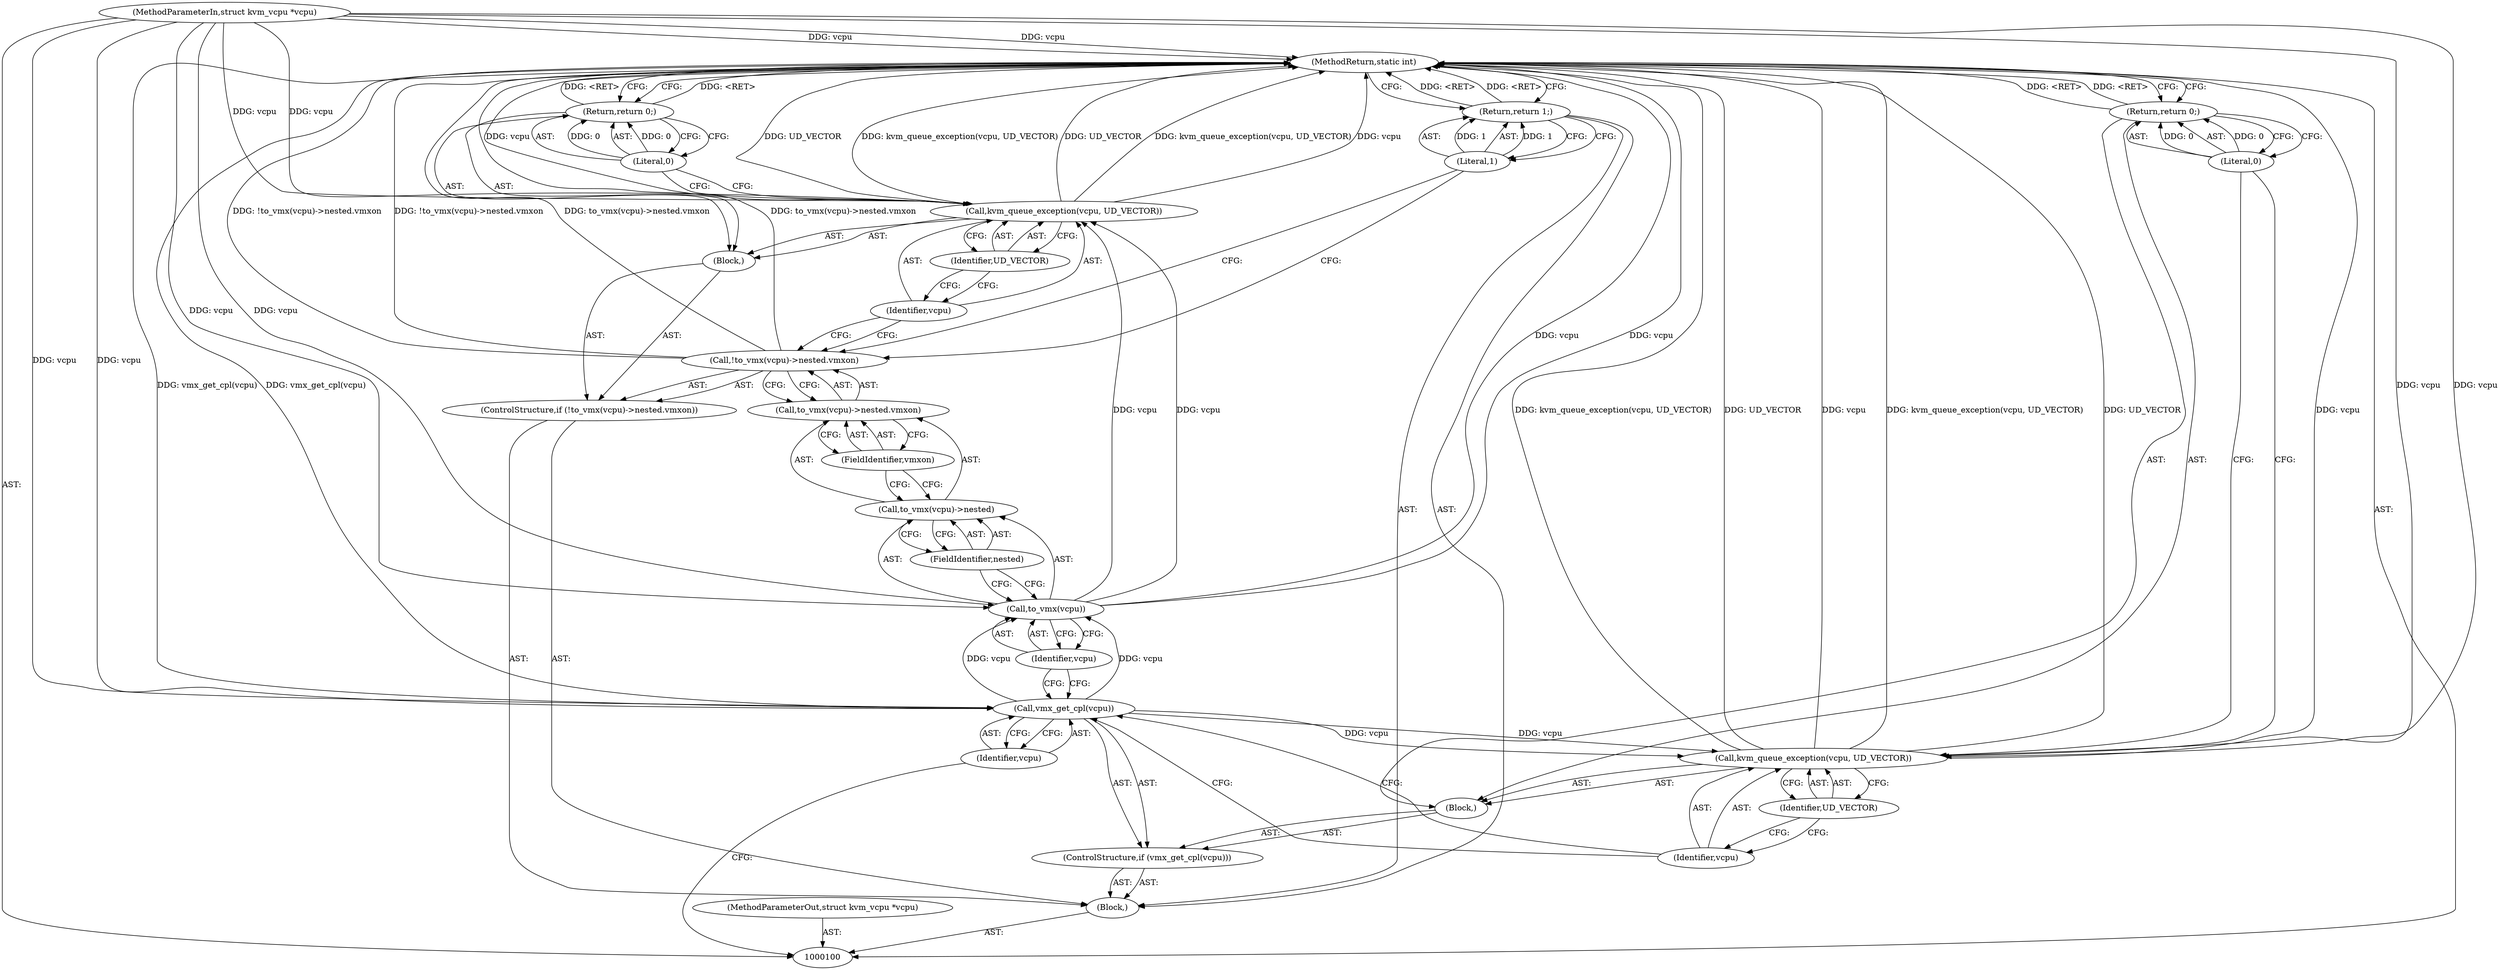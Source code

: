 digraph "0_linux_727ba748e110b4de50d142edca9d6a9b7e6111d8_2" {
"1000128" [label="(MethodReturn,static int)"];
"1000101" [label="(MethodParameterIn,struct kvm_vcpu *vcpu)"];
"1000162" [label="(MethodParameterOut,struct kvm_vcpu *vcpu)"];
"1000125" [label="(Literal,0)"];
"1000124" [label="(Return,return 0;)"];
"1000126" [label="(Return,return 1;)"];
"1000127" [label="(Literal,1)"];
"1000102" [label="(Block,)"];
"1000103" [label="(ControlStructure,if (vmx_get_cpl(vcpu)))"];
"1000105" [label="(Identifier,vcpu)"];
"1000106" [label="(Block,)"];
"1000104" [label="(Call,vmx_get_cpl(vcpu))"];
"1000107" [label="(Call,kvm_queue_exception(vcpu, UD_VECTOR))"];
"1000108" [label="(Identifier,vcpu)"];
"1000109" [label="(Identifier,UD_VECTOR)"];
"1000110" [label="(Return,return 0;)"];
"1000111" [label="(Literal,0)"];
"1000117" [label="(Identifier,vcpu)"];
"1000112" [label="(ControlStructure,if (!to_vmx(vcpu)->nested.vmxon))"];
"1000118" [label="(FieldIdentifier,nested)"];
"1000119" [label="(FieldIdentifier,vmxon)"];
"1000120" [label="(Block,)"];
"1000113" [label="(Call,!to_vmx(vcpu)->nested.vmxon)"];
"1000114" [label="(Call,to_vmx(vcpu)->nested.vmxon)"];
"1000115" [label="(Call,to_vmx(vcpu)->nested)"];
"1000116" [label="(Call,to_vmx(vcpu))"];
"1000122" [label="(Identifier,vcpu)"];
"1000123" [label="(Identifier,UD_VECTOR)"];
"1000121" [label="(Call,kvm_queue_exception(vcpu, UD_VECTOR))"];
"1000128" -> "1000100"  [label="AST: "];
"1000128" -> "1000110"  [label="CFG: "];
"1000128" -> "1000124"  [label="CFG: "];
"1000128" -> "1000126"  [label="CFG: "];
"1000116" -> "1000128"  [label="DDG: vcpu"];
"1000107" -> "1000128"  [label="DDG: vcpu"];
"1000107" -> "1000128"  [label="DDG: kvm_queue_exception(vcpu, UD_VECTOR)"];
"1000107" -> "1000128"  [label="DDG: UD_VECTOR"];
"1000104" -> "1000128"  [label="DDG: vmx_get_cpl(vcpu)"];
"1000113" -> "1000128"  [label="DDG: to_vmx(vcpu)->nested.vmxon"];
"1000113" -> "1000128"  [label="DDG: !to_vmx(vcpu)->nested.vmxon"];
"1000121" -> "1000128"  [label="DDG: UD_VECTOR"];
"1000121" -> "1000128"  [label="DDG: kvm_queue_exception(vcpu, UD_VECTOR)"];
"1000121" -> "1000128"  [label="DDG: vcpu"];
"1000101" -> "1000128"  [label="DDG: vcpu"];
"1000110" -> "1000128"  [label="DDG: <RET>"];
"1000126" -> "1000128"  [label="DDG: <RET>"];
"1000124" -> "1000128"  [label="DDG: <RET>"];
"1000101" -> "1000100"  [label="AST: "];
"1000101" -> "1000128"  [label="DDG: vcpu"];
"1000101" -> "1000104"  [label="DDG: vcpu"];
"1000101" -> "1000107"  [label="DDG: vcpu"];
"1000101" -> "1000116"  [label="DDG: vcpu"];
"1000101" -> "1000121"  [label="DDG: vcpu"];
"1000162" -> "1000100"  [label="AST: "];
"1000125" -> "1000124"  [label="AST: "];
"1000125" -> "1000121"  [label="CFG: "];
"1000124" -> "1000125"  [label="CFG: "];
"1000125" -> "1000124"  [label="DDG: 0"];
"1000124" -> "1000120"  [label="AST: "];
"1000124" -> "1000125"  [label="CFG: "];
"1000125" -> "1000124"  [label="AST: "];
"1000128" -> "1000124"  [label="CFG: "];
"1000124" -> "1000128"  [label="DDG: <RET>"];
"1000125" -> "1000124"  [label="DDG: 0"];
"1000126" -> "1000102"  [label="AST: "];
"1000126" -> "1000127"  [label="CFG: "];
"1000127" -> "1000126"  [label="AST: "];
"1000128" -> "1000126"  [label="CFG: "];
"1000126" -> "1000128"  [label="DDG: <RET>"];
"1000127" -> "1000126"  [label="DDG: 1"];
"1000127" -> "1000126"  [label="AST: "];
"1000127" -> "1000113"  [label="CFG: "];
"1000126" -> "1000127"  [label="CFG: "];
"1000127" -> "1000126"  [label="DDG: 1"];
"1000102" -> "1000100"  [label="AST: "];
"1000103" -> "1000102"  [label="AST: "];
"1000112" -> "1000102"  [label="AST: "];
"1000126" -> "1000102"  [label="AST: "];
"1000103" -> "1000102"  [label="AST: "];
"1000104" -> "1000103"  [label="AST: "];
"1000106" -> "1000103"  [label="AST: "];
"1000105" -> "1000104"  [label="AST: "];
"1000105" -> "1000100"  [label="CFG: "];
"1000104" -> "1000105"  [label="CFG: "];
"1000106" -> "1000103"  [label="AST: "];
"1000107" -> "1000106"  [label="AST: "];
"1000110" -> "1000106"  [label="AST: "];
"1000104" -> "1000103"  [label="AST: "];
"1000104" -> "1000105"  [label="CFG: "];
"1000105" -> "1000104"  [label="AST: "];
"1000108" -> "1000104"  [label="CFG: "];
"1000117" -> "1000104"  [label="CFG: "];
"1000104" -> "1000128"  [label="DDG: vmx_get_cpl(vcpu)"];
"1000101" -> "1000104"  [label="DDG: vcpu"];
"1000104" -> "1000107"  [label="DDG: vcpu"];
"1000104" -> "1000116"  [label="DDG: vcpu"];
"1000107" -> "1000106"  [label="AST: "];
"1000107" -> "1000109"  [label="CFG: "];
"1000108" -> "1000107"  [label="AST: "];
"1000109" -> "1000107"  [label="AST: "];
"1000111" -> "1000107"  [label="CFG: "];
"1000107" -> "1000128"  [label="DDG: vcpu"];
"1000107" -> "1000128"  [label="DDG: kvm_queue_exception(vcpu, UD_VECTOR)"];
"1000107" -> "1000128"  [label="DDG: UD_VECTOR"];
"1000104" -> "1000107"  [label="DDG: vcpu"];
"1000101" -> "1000107"  [label="DDG: vcpu"];
"1000108" -> "1000107"  [label="AST: "];
"1000108" -> "1000104"  [label="CFG: "];
"1000109" -> "1000108"  [label="CFG: "];
"1000109" -> "1000107"  [label="AST: "];
"1000109" -> "1000108"  [label="CFG: "];
"1000107" -> "1000109"  [label="CFG: "];
"1000110" -> "1000106"  [label="AST: "];
"1000110" -> "1000111"  [label="CFG: "];
"1000111" -> "1000110"  [label="AST: "];
"1000128" -> "1000110"  [label="CFG: "];
"1000110" -> "1000128"  [label="DDG: <RET>"];
"1000111" -> "1000110"  [label="DDG: 0"];
"1000111" -> "1000110"  [label="AST: "];
"1000111" -> "1000107"  [label="CFG: "];
"1000110" -> "1000111"  [label="CFG: "];
"1000111" -> "1000110"  [label="DDG: 0"];
"1000117" -> "1000116"  [label="AST: "];
"1000117" -> "1000104"  [label="CFG: "];
"1000116" -> "1000117"  [label="CFG: "];
"1000112" -> "1000102"  [label="AST: "];
"1000113" -> "1000112"  [label="AST: "];
"1000120" -> "1000112"  [label="AST: "];
"1000118" -> "1000115"  [label="AST: "];
"1000118" -> "1000116"  [label="CFG: "];
"1000115" -> "1000118"  [label="CFG: "];
"1000119" -> "1000114"  [label="AST: "];
"1000119" -> "1000115"  [label="CFG: "];
"1000114" -> "1000119"  [label="CFG: "];
"1000120" -> "1000112"  [label="AST: "];
"1000121" -> "1000120"  [label="AST: "];
"1000124" -> "1000120"  [label="AST: "];
"1000113" -> "1000112"  [label="AST: "];
"1000113" -> "1000114"  [label="CFG: "];
"1000114" -> "1000113"  [label="AST: "];
"1000122" -> "1000113"  [label="CFG: "];
"1000127" -> "1000113"  [label="CFG: "];
"1000113" -> "1000128"  [label="DDG: to_vmx(vcpu)->nested.vmxon"];
"1000113" -> "1000128"  [label="DDG: !to_vmx(vcpu)->nested.vmxon"];
"1000114" -> "1000113"  [label="AST: "];
"1000114" -> "1000119"  [label="CFG: "];
"1000115" -> "1000114"  [label="AST: "];
"1000119" -> "1000114"  [label="AST: "];
"1000113" -> "1000114"  [label="CFG: "];
"1000115" -> "1000114"  [label="AST: "];
"1000115" -> "1000118"  [label="CFG: "];
"1000116" -> "1000115"  [label="AST: "];
"1000118" -> "1000115"  [label="AST: "];
"1000119" -> "1000115"  [label="CFG: "];
"1000116" -> "1000115"  [label="AST: "];
"1000116" -> "1000117"  [label="CFG: "];
"1000117" -> "1000116"  [label="AST: "];
"1000118" -> "1000116"  [label="CFG: "];
"1000116" -> "1000128"  [label="DDG: vcpu"];
"1000104" -> "1000116"  [label="DDG: vcpu"];
"1000101" -> "1000116"  [label="DDG: vcpu"];
"1000116" -> "1000121"  [label="DDG: vcpu"];
"1000122" -> "1000121"  [label="AST: "];
"1000122" -> "1000113"  [label="CFG: "];
"1000123" -> "1000122"  [label="CFG: "];
"1000123" -> "1000121"  [label="AST: "];
"1000123" -> "1000122"  [label="CFG: "];
"1000121" -> "1000123"  [label="CFG: "];
"1000121" -> "1000120"  [label="AST: "];
"1000121" -> "1000123"  [label="CFG: "];
"1000122" -> "1000121"  [label="AST: "];
"1000123" -> "1000121"  [label="AST: "];
"1000125" -> "1000121"  [label="CFG: "];
"1000121" -> "1000128"  [label="DDG: UD_VECTOR"];
"1000121" -> "1000128"  [label="DDG: kvm_queue_exception(vcpu, UD_VECTOR)"];
"1000121" -> "1000128"  [label="DDG: vcpu"];
"1000116" -> "1000121"  [label="DDG: vcpu"];
"1000101" -> "1000121"  [label="DDG: vcpu"];
}

